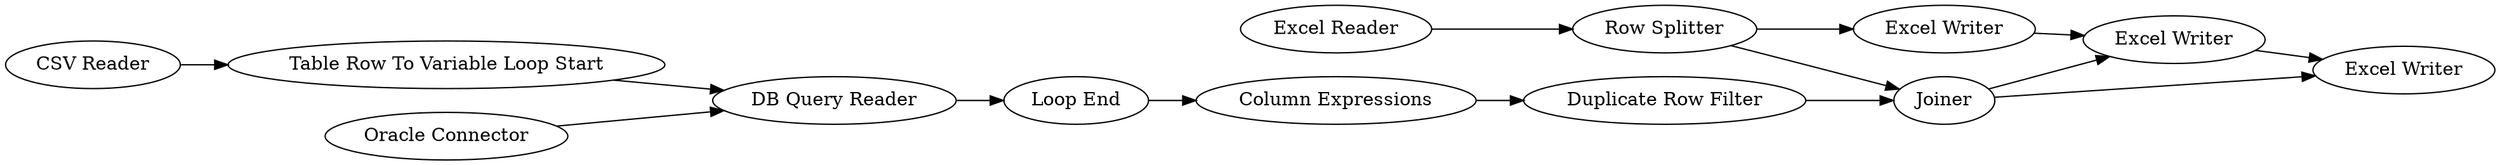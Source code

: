 digraph {
	12 -> 13
	7 -> 8
	4 -> 5
	2 -> 1
	6 -> 7
	1 -> 12
	13 -> 14
	12 -> 14
	8 -> 10
	5 -> 7
	11 -> 12
	3 -> 13
	10 -> 11
	1 -> 3
	5 [label="Table Row To Variable Loop Start"]
	13 [label="Excel Writer"]
	1 [label="Row Splitter"]
	7 [label="DB Query Reader"]
	11 [label="Duplicate Row Filter"]
	4 [label="CSV Reader"]
	10 [label="Column Expressions"]
	6 [label="Oracle Connector"]
	8 [label="Loop End"]
	14 [label="Excel Writer"]
	3 [label="Excel Writer"]
	2 [label="Excel Reader"]
	12 [label=Joiner]
	rankdir=LR
}
